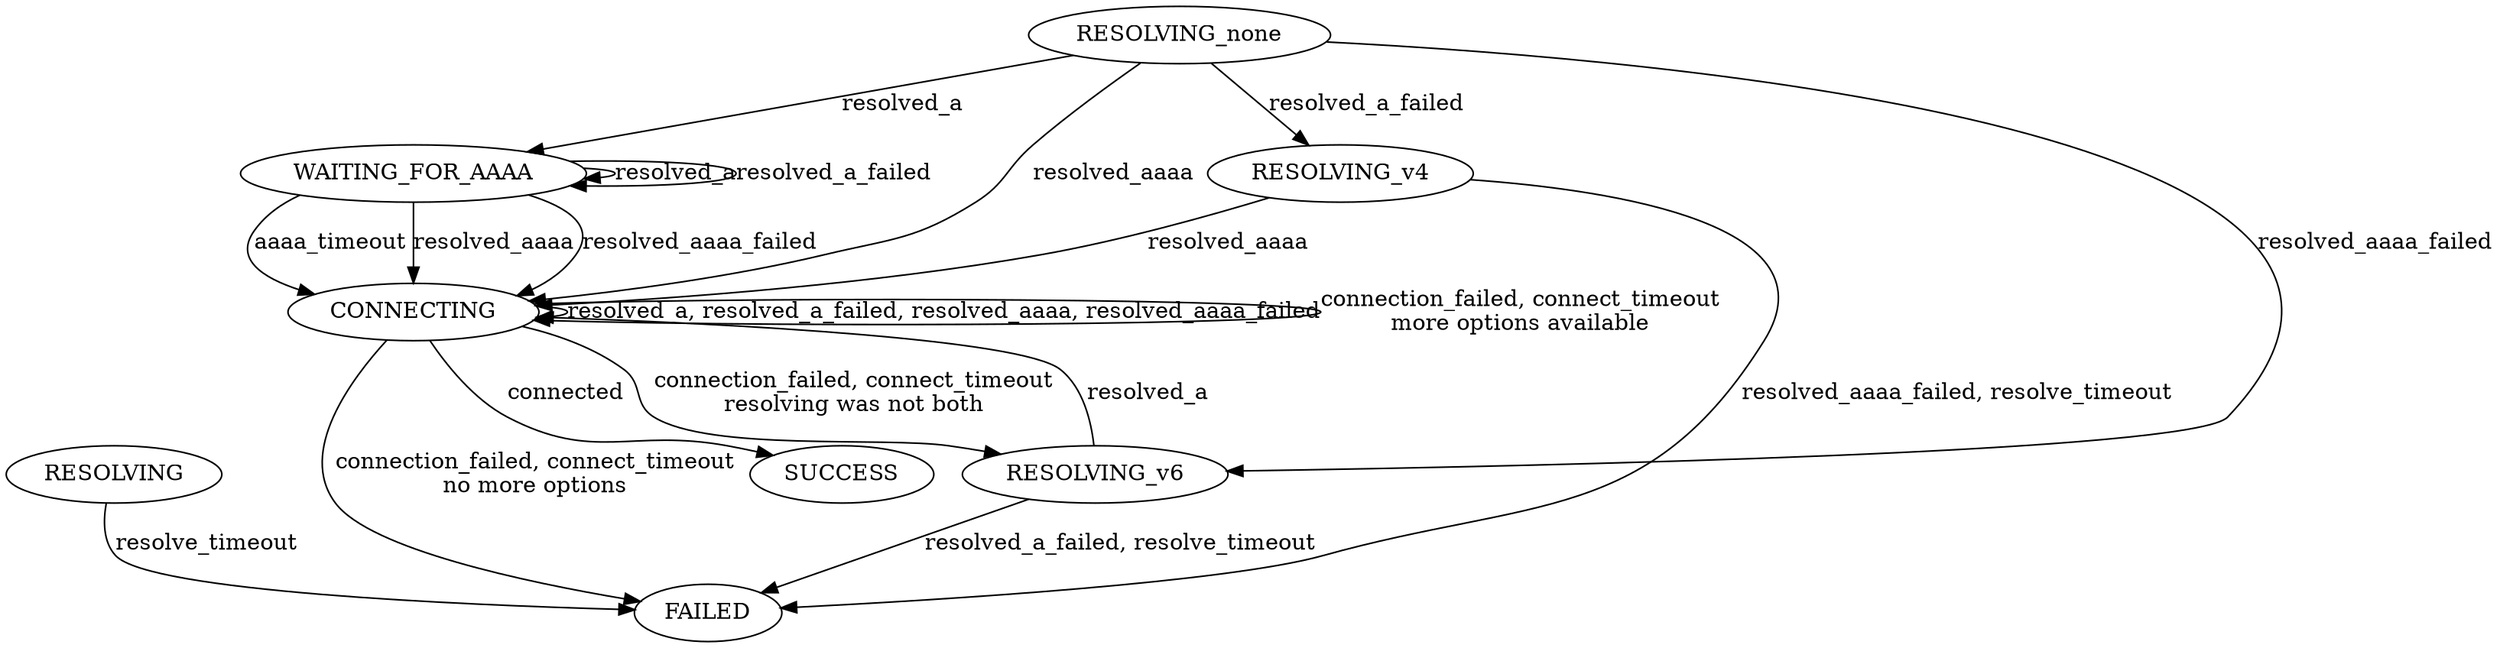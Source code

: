digraph G {
RESOLVING;

WAITING_FOR_AAAA;

CONNECTING;

FAILED;
SUCCESS;

RESOLVING_none -> WAITING_FOR_AAAA [label="resolved_a"];
RESOLVING_none -> RESOLVING_v4 [label="resolved_a_failed"];
RESOLVING_v6 -> CONNECTING [label="resolved_a"];

RESOLVING_none -> CONNECTING [label="resolved_aaaa"];
RESOLVING_v4 -> CONNECTING [label="resolved_aaaa"];
RESOLVING_none -> RESOLVING_v6 [label="resolved_aaaa_failed"];

RESOLVING -> FAILED [label="resolve_timeout"];
RESOLVING_v4 -> FAILED [label="resolved_aaaa_failed, resolve_timeout"];
RESOLVING_v6 -> FAILED [label="resolved_a_failed, resolve_timeout"];

WAITING_FOR_AAAA -> CONNECTING [label="resolved_aaaa"];
WAITING_FOR_AAAA -> CONNECTING [label="resolved_aaaa_failed"];
WAITING_FOR_AAAA -> CONNECTING [label="aaaa_timeout"];
WAITING_FOR_AAAA -> WAITING_FOR_AAAA [label="resolved_a"];
WAITING_FOR_AAAA -> WAITING_FOR_AAAA [label="resolved_a_failed"];

CONNECTING -> CONNECTING [label="resolved_a, resolved_a_failed, resolved_aaaa, resolved_aaaa_failed"];
CONNECTING -> CONNECTING [label="connection_failed, connect_timeout\nmore options available"];
CONNECTING -> RESOLVING_v6 [label="connection_failed, connect_timeout\nresolving was not both"];
CONNECTING -> FAILED [label="connection_failed, connect_timeout\nno more options"];

CONNECTING -> SUCCESS [label="connected"];
}